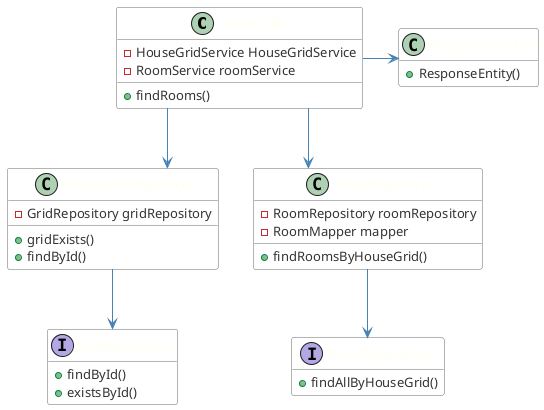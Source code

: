 @startuml


skinparam linetype ortho
hide empty members

skinparam class {
	ArrowColor SteelBlue
	BorderColor Dimgray
	HeaderBackgroundColor SteelBlue
	BackgroundColor White
	FontName Calibri bold
	AttributeFontColor #333
	AttributeFontName Calibri
	AttributeFontSize 13
	FontColor Ivory
	FontSize 15
}


hide empty members



class GridCTRL{

-HouseGridService HouseGridService
-RoomService roomService


+findRooms()

}

class HouseGridService{

- GridRepository gridRepository

+gridExists()
+findById()

}

Interface GridRepository {

+findById()
+existsById()

}

class RoomService{

-RoomRepository roomRepository
-RoomMapper mapper

+findRoomsByHouseGrid()


}

Interface RoomRepository{

+findAllByHouseGrid()

}

class ResponseEntity{

+ResponseEntity()
}






GridCTRL --> HouseGridService

GridCTRL --> RoomService

HouseGridService --> GridRepository

RoomService --> RoomRepository

GridCTRL -> ResponseEntity



@enduml